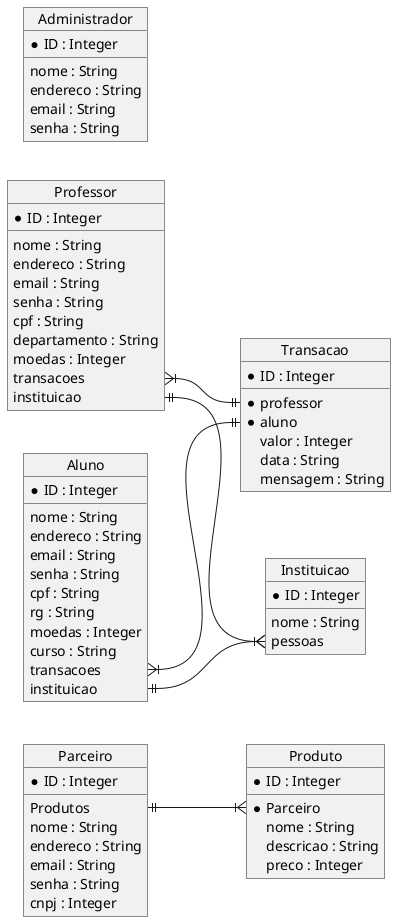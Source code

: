 @startuml
left to right direction
hide empty members

object Parceiro {
    * ID : Integer
    ____
    Produtos
    nome : String
    endereco : String
    email : String
    senha : String
    cnpj : Integer
}

object Produto {
    * ID : Integer
    ___
    * Parceiro
    nome : String
    descricao : String
    preco : Integer
}

object Aluno {
    * ID : Integer
    ___
    nome : String
    endereco : String
    email : String
    senha : String
    cpf : String
    rg : String
    moedas : Integer
    curso : String
    transacoes
    instituicao
}

object Professor {
    * ID : Integer
    ___
    nome : String
    endereco : String
    email : String
    senha : String
    cpf : String
    departamento : String
    moedas : Integer
    transacoes
    instituicao
}

object Administrador {
    * ID : Integer
    ___
    nome : String
    endereco : String
    email : String
    senha : String
}

object Instituicao {
    * ID : Integer
    ___
    nome : String
    pessoas
}

object Transacao {
    * ID : Integer
    ___
    * professor
    * aluno
    valor : Integer
    data : String
    mensagem : String
}


Parceiro::Produtos ||--|{ Produto::Parceiro

Professor::transacoes }|--|| Transacao::professor
Aluno::transacoes }|--|| Transacao::aluno

Professor::instituicao ||--|{ Instituicao::pessoas
Aluno::instituicao ||--|{ Instituicao::pessoas

@enduml
